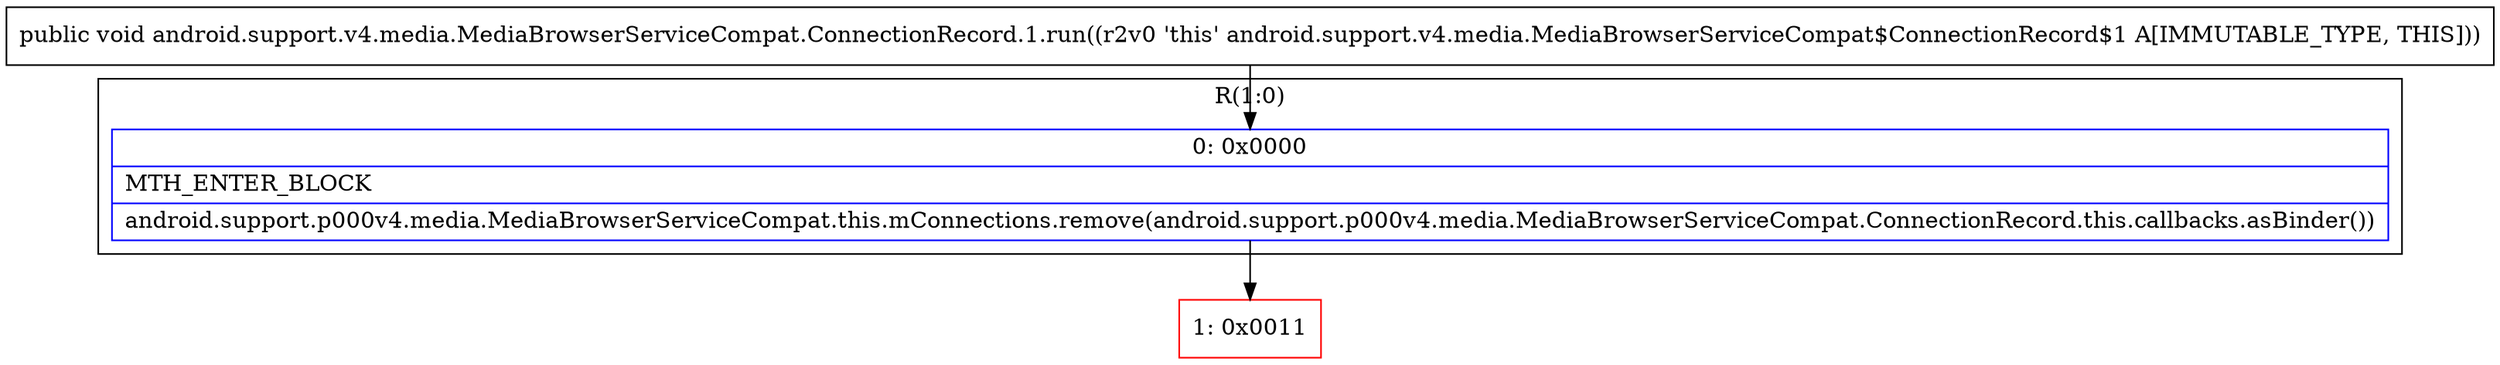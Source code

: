 digraph "CFG forandroid.support.v4.media.MediaBrowserServiceCompat.ConnectionRecord.1.run()V" {
subgraph cluster_Region_562316757 {
label = "R(1:0)";
node [shape=record,color=blue];
Node_0 [shape=record,label="{0\:\ 0x0000|MTH_ENTER_BLOCK\l|android.support.p000v4.media.MediaBrowserServiceCompat.this.mConnections.remove(android.support.p000v4.media.MediaBrowserServiceCompat.ConnectionRecord.this.callbacks.asBinder())\l}"];
}
Node_1 [shape=record,color=red,label="{1\:\ 0x0011}"];
MethodNode[shape=record,label="{public void android.support.v4.media.MediaBrowserServiceCompat.ConnectionRecord.1.run((r2v0 'this' android.support.v4.media.MediaBrowserServiceCompat$ConnectionRecord$1 A[IMMUTABLE_TYPE, THIS])) }"];
MethodNode -> Node_0;
Node_0 -> Node_1;
}

